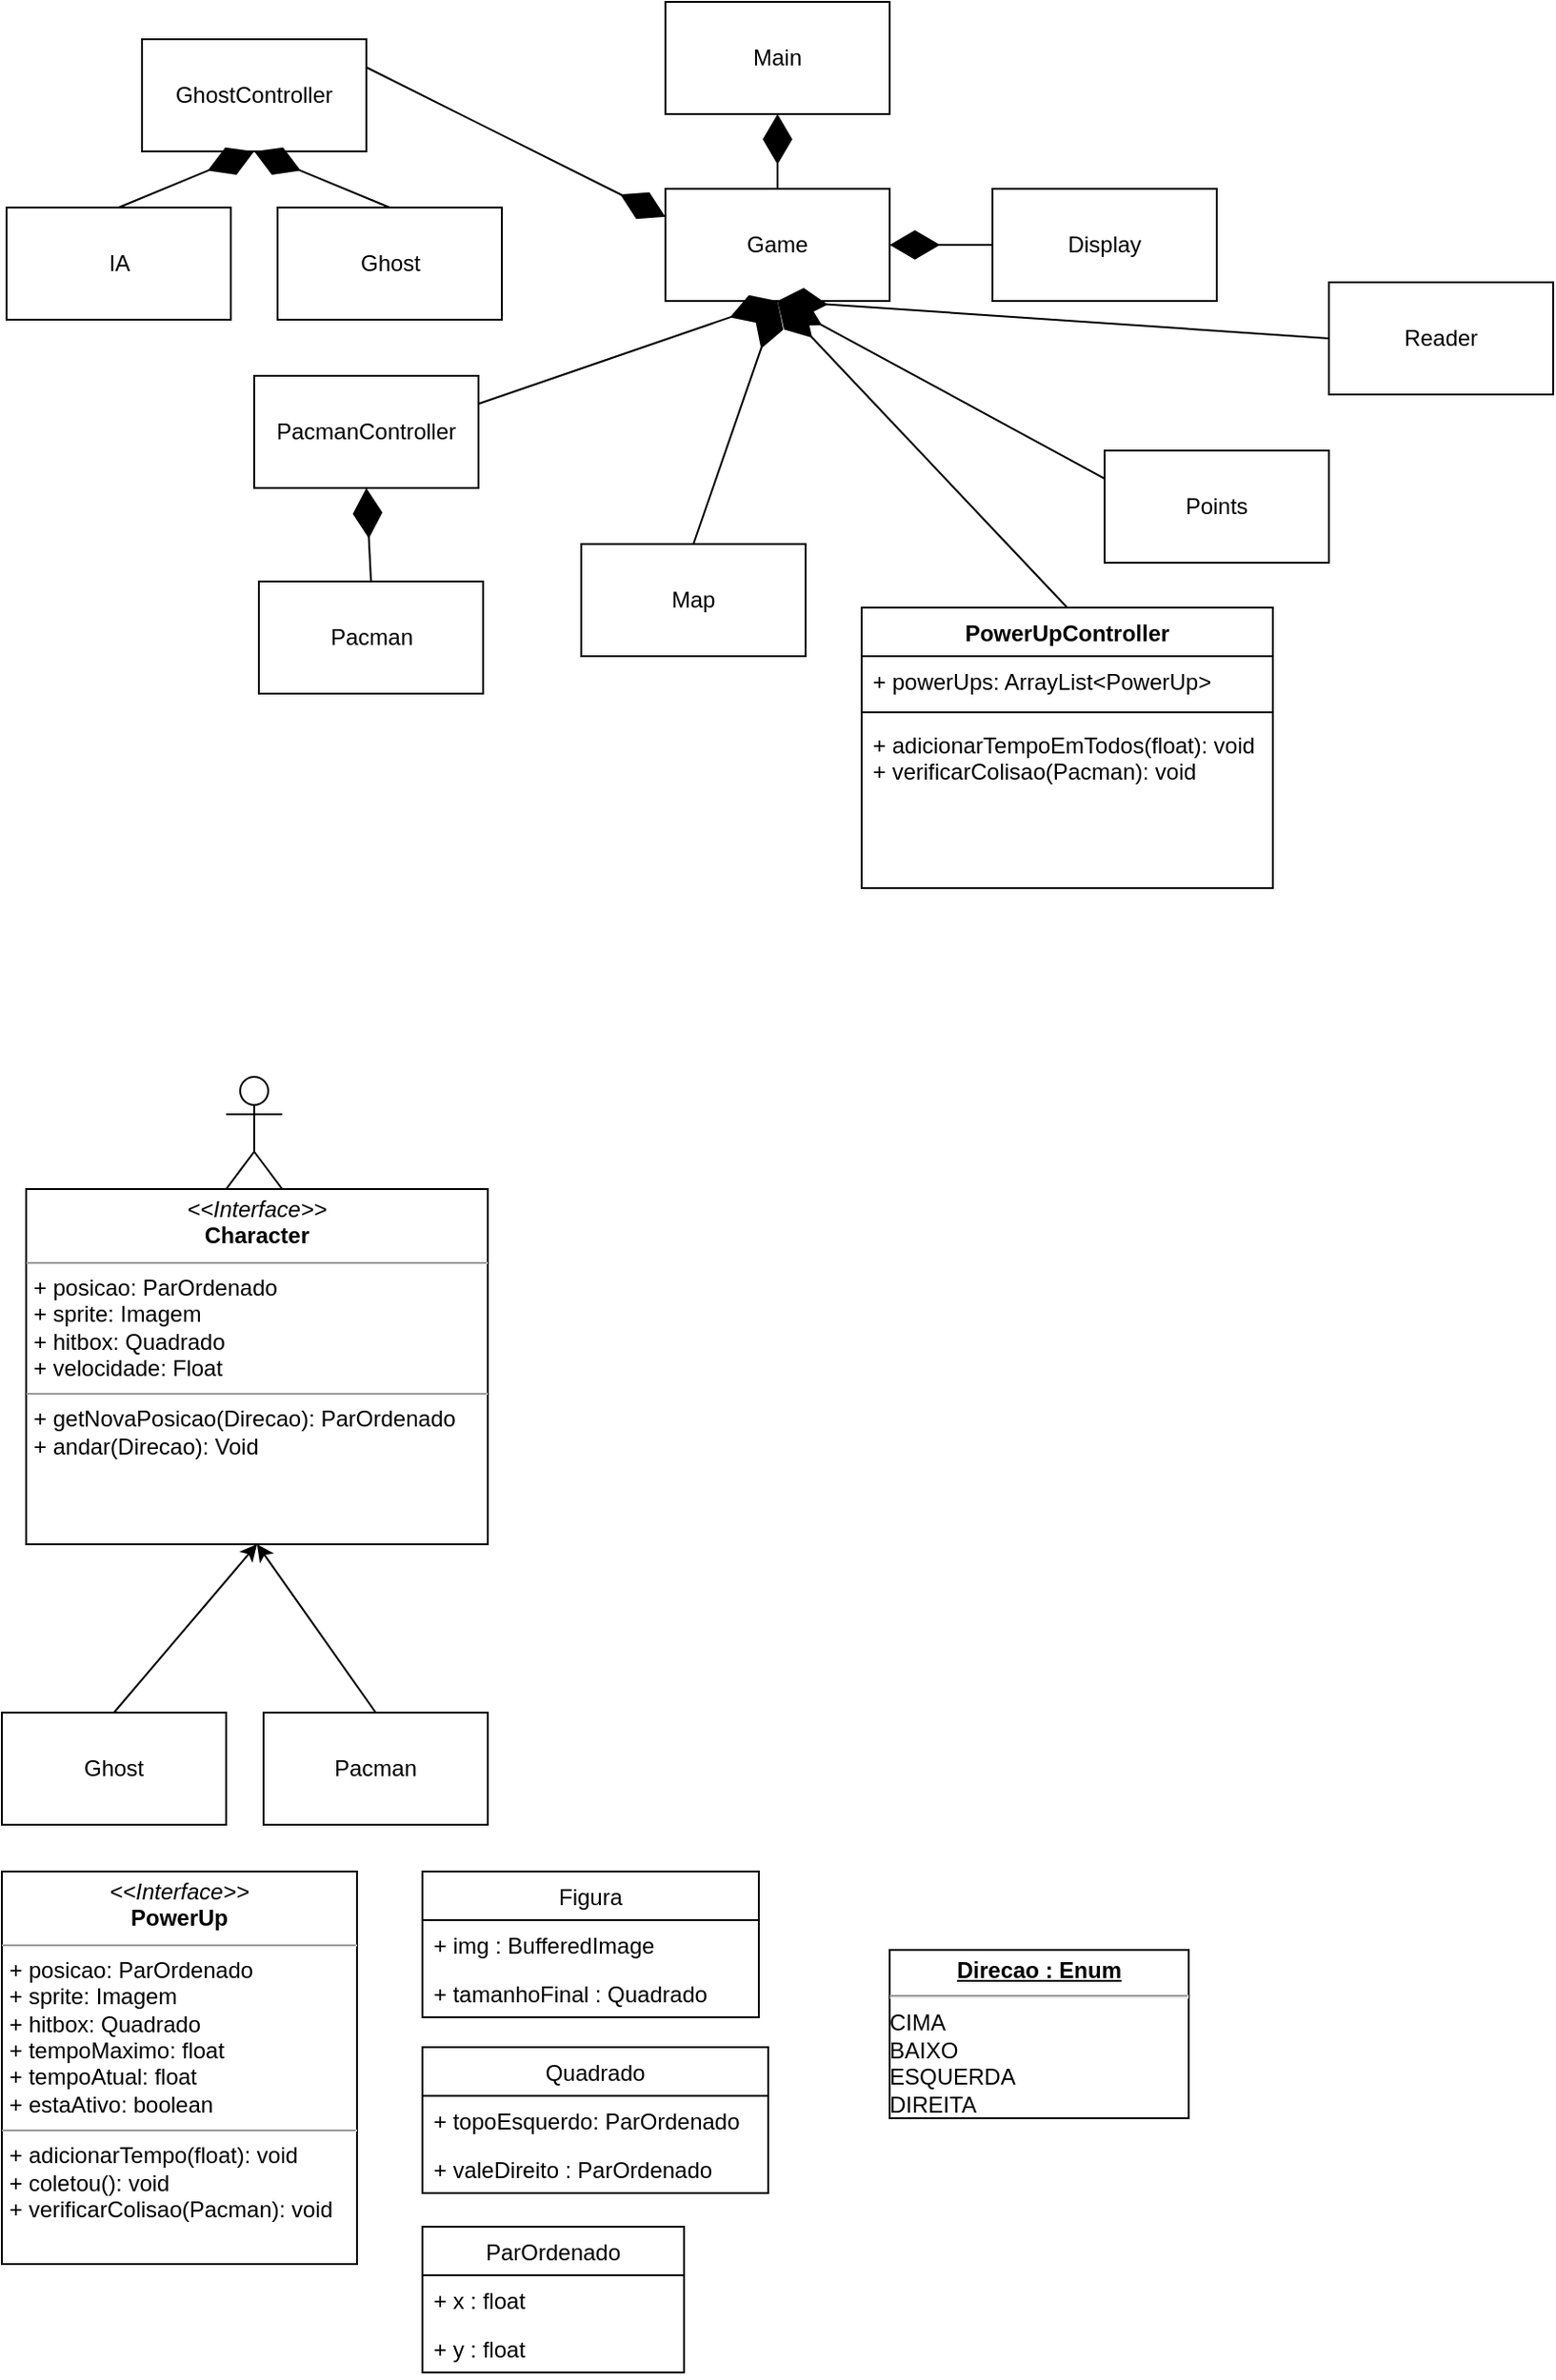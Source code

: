 <mxfile version="10.7.5" type="device"><diagram id="Ogfq-YznXdDs53CP6E37" name="Page-1"><mxGraphModel dx="1394" dy="769" grid="1" gridSize="10" guides="1" tooltips="1" connect="1" arrows="1" fold="1" page="1" pageScale="1" pageWidth="850" pageHeight="1100" math="0" shadow="0"><root><mxCell id="0"/><mxCell id="1" parent="0"/><mxCell id="SUlPfXmtgXiM6bxua6TC-1" value="&lt;div&gt;Main&lt;/div&gt;" style="rounded=0;whiteSpace=wrap;html=1;" parent="1" vertex="1"><mxGeometry x="365" y="60" width="120" height="60" as="geometry"/></mxCell><mxCell id="SUlPfXmtgXiM6bxua6TC-2" value="Game" style="rounded=0;whiteSpace=wrap;html=1;" parent="1" vertex="1"><mxGeometry x="365" y="160" width="120" height="60" as="geometry"/></mxCell><mxCell id="SUlPfXmtgXiM6bxua6TC-3" value="Display" style="rounded=0;whiteSpace=wrap;html=1;" parent="1" vertex="1"><mxGeometry x="540" y="160" width="120" height="60" as="geometry"/></mxCell><mxCell id="SUlPfXmtgXiM6bxua6TC-6" value="PacmanController" style="rounded=0;whiteSpace=wrap;html=1;" parent="1" vertex="1"><mxGeometry x="145" y="260" width="120" height="60" as="geometry"/></mxCell><mxCell id="SUlPfXmtgXiM6bxua6TC-7" value="GhostController" style="rounded=0;whiteSpace=wrap;html=1;" parent="1" vertex="1"><mxGeometry x="85" y="80" width="120" height="60" as="geometry"/></mxCell><mxCell id="SUlPfXmtgXiM6bxua6TC-9" value="Map" style="rounded=0;whiteSpace=wrap;html=1;" parent="1" vertex="1"><mxGeometry x="320" y="350" width="120" height="60" as="geometry"/></mxCell><mxCell id="SUlPfXmtgXiM6bxua6TC-11" value="&lt;div&gt;Points&lt;/div&gt;" style="rounded=0;whiteSpace=wrap;html=1;" parent="1" vertex="1"><mxGeometry x="600" y="300" width="120" height="60" as="geometry"/></mxCell><mxCell id="SUlPfXmtgXiM6bxua6TC-16" value="Pacman" style="rounded=0;whiteSpace=wrap;html=1;" parent="1" vertex="1"><mxGeometry x="150" y="975" width="120" height="60" as="geometry"/></mxCell><mxCell id="SUlPfXmtgXiM6bxua6TC-17" value="Ghost" style="rounded=0;whiteSpace=wrap;html=1;" parent="1" vertex="1"><mxGeometry x="10" y="975" width="120" height="60" as="geometry"/></mxCell><mxCell id="SUlPfXmtgXiM6bxua6TC-21" value="" style="endArrow=classic;html=1;entryX=0.5;entryY=1;entryDx=0;entryDy=0;exitX=0.5;exitY=0;exitDx=0;exitDy=0;" parent="1" source="SUlPfXmtgXiM6bxua6TC-17" target="SUlPfXmtgXiM6bxua6TC-41" edge="1"><mxGeometry width="50" height="50" relative="1" as="geometry"><mxPoint x="10" y="1105" as="sourcePoint"/><mxPoint x="60" y="1055" as="targetPoint"/></mxGeometry></mxCell><mxCell id="SUlPfXmtgXiM6bxua6TC-22" value="" style="endArrow=classic;html=1;entryX=0.5;entryY=1;entryDx=0;entryDy=0;exitX=0.5;exitY=0;exitDx=0;exitDy=0;" parent="1" source="SUlPfXmtgXiM6bxua6TC-16" target="SUlPfXmtgXiM6bxua6TC-41" edge="1"><mxGeometry width="50" height="50" relative="1" as="geometry"><mxPoint x="80" y="985" as="sourcePoint"/><mxPoint x="150" y="955" as="targetPoint"/></mxGeometry></mxCell><mxCell id="SUlPfXmtgXiM6bxua6TC-23" value="" style="endArrow=diamondThin;endFill=1;endSize=24;html=1;entryX=0.5;entryY=1;entryDx=0;entryDy=0;exitX=0.5;exitY=0;exitDx=0;exitDy=0;" parent="1" source="SUlPfXmtgXiM6bxua6TC-24" target="SUlPfXmtgXiM6bxua6TC-7" edge="1"><mxGeometry width="160" relative="1" as="geometry"><mxPoint x="105" y="220" as="sourcePoint"/><mxPoint x="-55" y="390" as="targetPoint"/></mxGeometry></mxCell><mxCell id="SUlPfXmtgXiM6bxua6TC-24" value="Ghost" style="rounded=0;whiteSpace=wrap;html=1;" parent="1" vertex="1"><mxGeometry x="157.5" y="170" width="120" height="60" as="geometry"/></mxCell><mxCell id="SUlPfXmtgXiM6bxua6TC-25" value="IA" style="rounded=0;whiteSpace=wrap;html=1;" parent="1" vertex="1"><mxGeometry x="12.5" y="170" width="120" height="60" as="geometry"/></mxCell><mxCell id="SUlPfXmtgXiM6bxua6TC-26" value="" style="endArrow=diamondThin;endFill=1;endSize=24;html=1;entryX=0.5;entryY=1;entryDx=0;entryDy=0;exitX=0.5;exitY=0;exitDx=0;exitDy=0;" parent="1" source="SUlPfXmtgXiM6bxua6TC-25" target="SUlPfXmtgXiM6bxua6TC-7" edge="1"><mxGeometry width="160" relative="1" as="geometry"><mxPoint x="-215" y="390" as="sourcePoint"/><mxPoint x="-55" y="390" as="targetPoint"/></mxGeometry></mxCell><mxCell id="SUlPfXmtgXiM6bxua6TC-27" value="" style="endArrow=diamondThin;endFill=1;endSize=24;html=1;entryX=0.5;entryY=1;entryDx=0;entryDy=0;exitX=0.5;exitY=0;exitDx=0;exitDy=0;" parent="1" source="SUlPfXmtgXiM6bxua6TC-30" target="SUlPfXmtgXiM6bxua6TC-6" edge="1"><mxGeometry width="160" relative="1" as="geometry"><mxPoint x="225" y="740" as="sourcePoint"/><mxPoint x="155" y="640" as="targetPoint"/></mxGeometry></mxCell><mxCell id="SUlPfXmtgXiM6bxua6TC-28" value="Reader" style="rounded=0;whiteSpace=wrap;html=1;" parent="1" vertex="1"><mxGeometry x="720" y="210" width="120" height="60" as="geometry"/></mxCell><mxCell id="SUlPfXmtgXiM6bxua6TC-29" value="" style="endArrow=diamondThin;endFill=1;endSize=24;html=1;entryX=0.5;entryY=1;entryDx=0;entryDy=0;exitX=0;exitY=0.5;exitDx=0;exitDy=0;" parent="1" source="SUlPfXmtgXiM6bxua6TC-28" target="SUlPfXmtgXiM6bxua6TC-2" edge="1"><mxGeometry width="160" relative="1" as="geometry"><mxPoint x="15" y="890" as="sourcePoint"/><mxPoint x="375" y="640" as="targetPoint"/></mxGeometry></mxCell><mxCell id="SUlPfXmtgXiM6bxua6TC-30" value="Pacman" style="rounded=0;whiteSpace=wrap;html=1;" parent="1" vertex="1"><mxGeometry x="147.5" y="370" width="120" height="60" as="geometry"/></mxCell><mxCell id="SUlPfXmtgXiM6bxua6TC-31" value="" style="endArrow=diamondThin;endFill=1;endSize=24;html=1;entryX=1;entryY=0.5;entryDx=0;entryDy=0;exitX=0;exitY=0.5;exitDx=0;exitDy=0;" parent="1" source="SUlPfXmtgXiM6bxua6TC-3" target="SUlPfXmtgXiM6bxua6TC-2" edge="1"><mxGeometry width="160" relative="1" as="geometry"><mxPoint x="647.5" y="220" as="sourcePoint"/><mxPoint x="472.5" y="180" as="targetPoint"/></mxGeometry></mxCell><mxCell id="SUlPfXmtgXiM6bxua6TC-32" value="" style="endArrow=diamondThin;endFill=1;endSize=24;html=1;entryX=0.5;entryY=1;entryDx=0;entryDy=0;exitX=0.5;exitY=0;exitDx=0;exitDy=0;" parent="1" source="SUlPfXmtgXiM6bxua6TC-2" target="SUlPfXmtgXiM6bxua6TC-1" edge="1"><mxGeometry width="160" relative="1" as="geometry"><mxPoint x="460" y="140" as="sourcePoint"/><mxPoint x="270" y="159" as="targetPoint"/></mxGeometry></mxCell><mxCell id="SUlPfXmtgXiM6bxua6TC-33" value="" style="endArrow=diamondThin;endFill=1;endSize=24;html=1;entryX=0.5;entryY=1;entryDx=0;entryDy=0;exitX=1;exitY=0.25;exitDx=0;exitDy=0;" parent="1" source="SUlPfXmtgXiM6bxua6TC-6" target="SUlPfXmtgXiM6bxua6TC-2" edge="1"><mxGeometry width="160" relative="1" as="geometry"><mxPoint x="330" y="480" as="sourcePoint"/><mxPoint x="490" y="480" as="targetPoint"/></mxGeometry></mxCell><mxCell id="SUlPfXmtgXiM6bxua6TC-34" value="" style="endArrow=diamondThin;endFill=1;endSize=24;html=1;entryX=0;entryY=0.25;entryDx=0;entryDy=0;exitX=1;exitY=0.25;exitDx=0;exitDy=0;" parent="1" source="SUlPfXmtgXiM6bxua6TC-7" target="SUlPfXmtgXiM6bxua6TC-2" edge="1"><mxGeometry width="160" relative="1" as="geometry"><mxPoint x="295" y="220" as="sourcePoint"/><mxPoint x="120" y="180" as="targetPoint"/></mxGeometry></mxCell><mxCell id="SUlPfXmtgXiM6bxua6TC-36" value="" style="endArrow=diamondThin;endFill=1;endSize=24;html=1;entryX=0.5;entryY=1;entryDx=0;entryDy=0;exitX=0;exitY=0.25;exitDx=0;exitDy=0;" parent="1" source="SUlPfXmtgXiM6bxua6TC-11" target="SUlPfXmtgXiM6bxua6TC-2" edge="1"><mxGeometry width="160" relative="1" as="geometry"><mxPoint x="730" y="250" as="sourcePoint"/><mxPoint x="435" y="230" as="targetPoint"/></mxGeometry></mxCell><mxCell id="SUlPfXmtgXiM6bxua6TC-37" value="" style="endArrow=diamondThin;endFill=1;endSize=24;html=1;entryX=0.5;entryY=1;entryDx=0;entryDy=0;exitX=0.5;exitY=0;exitDx=0;exitDy=0;" parent="1" source="e_5eQJ-RGEBsAj52RByv-15" target="SUlPfXmtgXiM6bxua6TC-2" edge="1"><mxGeometry width="160" relative="1" as="geometry"><mxPoint x="730" y="315" as="sourcePoint"/><mxPoint x="435" y="230" as="targetPoint"/></mxGeometry></mxCell><mxCell id="SUlPfXmtgXiM6bxua6TC-38" value="" style="endArrow=diamondThin;endFill=1;endSize=24;html=1;exitX=0.5;exitY=0;exitDx=0;exitDy=0;entryX=0.5;entryY=1;entryDx=0;entryDy=0;" parent="1" source="SUlPfXmtgXiM6bxua6TC-9" target="SUlPfXmtgXiM6bxua6TC-2" edge="1"><mxGeometry width="160" relative="1" as="geometry"><mxPoint x="310" y="350" as="sourcePoint"/><mxPoint x="430" y="225" as="targetPoint"/></mxGeometry></mxCell><mxCell id="SUlPfXmtgXiM6bxua6TC-40" value="Actor" style="shape=umlActor;verticalLabelPosition=bottom;labelBackgroundColor=#ffffff;verticalAlign=top;html=1;" parent="1" vertex="1"><mxGeometry x="130" y="635" width="30" height="60" as="geometry"/></mxCell><mxCell id="SUlPfXmtgXiM6bxua6TC-41" value="&lt;p style=&quot;margin: 0px ; margin-top: 4px ; text-align: center&quot;&gt;&lt;i&gt;&amp;lt;&amp;lt;Interface&amp;gt;&amp;gt;&lt;/i&gt;&lt;br&gt;&lt;b&gt;Character&lt;/b&gt;&lt;/p&gt;&lt;hr size=&quot;1&quot;&gt;&lt;p style=&quot;margin: 0px ; margin-left: 4px&quot;&gt;+ posicao: ParOrdenado&lt;br&gt;+ sprite: Imagem&lt;/p&gt;&lt;p style=&quot;margin: 0px ; margin-left: 4px&quot;&gt;+ hitbox: Quadrado&lt;/p&gt;&lt;p style=&quot;margin: 0px ; margin-left: 4px&quot;&gt;+ velocidade: Float&lt;br&gt;&lt;/p&gt;&lt;hr size=&quot;1&quot;&gt;&lt;p style=&quot;margin: 0px ; margin-left: 4px&quot;&gt;+ getNovaPosicao(Direcao): ParOrdenado&lt;br&gt;&lt;/p&gt;&lt;p style=&quot;margin: 0px ; margin-left: 4px&quot;&gt;+ andar(Direcao): Void&lt;/p&gt;" style="verticalAlign=top;align=left;overflow=fill;fontSize=12;fontFamily=Helvetica;html=1;" parent="1" vertex="1"><mxGeometry x="23" y="695" width="247" height="190" as="geometry"/></mxCell><mxCell id="e_5eQJ-RGEBsAj52RByv-1" value="Figura" style="swimlane;fontStyle=0;childLayout=stackLayout;horizontal=1;startSize=26;fillColor=none;horizontalStack=0;resizeParent=1;resizeParentMax=0;resizeLast=0;collapsible=1;marginBottom=0;" vertex="1" parent="1"><mxGeometry x="235" y="1060" width="180" height="78" as="geometry"/></mxCell><mxCell id="e_5eQJ-RGEBsAj52RByv-2" value="+ img : BufferedImage" style="text;strokeColor=none;fillColor=none;align=left;verticalAlign=top;spacingLeft=4;spacingRight=4;overflow=hidden;rotatable=0;points=[[0,0.5],[1,0.5]];portConstraint=eastwest;" vertex="1" parent="e_5eQJ-RGEBsAj52RByv-1"><mxGeometry y="26" width="180" height="26" as="geometry"/></mxCell><mxCell id="e_5eQJ-RGEBsAj52RByv-4" value="+ tamanhoFinal : Quadrado" style="text;strokeColor=none;fillColor=none;align=left;verticalAlign=top;spacingLeft=4;spacingRight=4;overflow=hidden;rotatable=0;points=[[0,0.5],[1,0.5]];portConstraint=eastwest;" vertex="1" parent="e_5eQJ-RGEBsAj52RByv-1"><mxGeometry y="52" width="180" height="26" as="geometry"/></mxCell><mxCell id="e_5eQJ-RGEBsAj52RByv-5" value="&lt;p style=&quot;margin: 0px ; margin-top: 4px ; text-align: center ; text-decoration: underline&quot;&gt;&lt;b&gt;Direcao : Enum&lt;br&gt;&lt;/b&gt;&lt;/p&gt;&lt;hr&gt;&lt;div&gt;CIMA&lt;/div&gt;&lt;div&gt;BAIXO&lt;/div&gt;&lt;div&gt;ESQUERDA&lt;/div&gt;&lt;div&gt;DIREITA&lt;br&gt;&lt;/div&gt;" style="verticalAlign=top;align=left;overflow=fill;fontSize=12;fontFamily=Helvetica;html=1;" vertex="1" parent="1"><mxGeometry x="485" y="1102" width="160" height="90" as="geometry"/></mxCell><mxCell id="e_5eQJ-RGEBsAj52RByv-6" value="ParOrdenado" style="swimlane;fontStyle=0;childLayout=stackLayout;horizontal=1;startSize=26;fillColor=none;horizontalStack=0;resizeParent=1;resizeParentMax=0;resizeLast=0;collapsible=1;marginBottom=0;" vertex="1" parent="1"><mxGeometry x="235" y="1250" width="140" height="78" as="geometry"/></mxCell><mxCell id="e_5eQJ-RGEBsAj52RByv-7" value="+ x : float" style="text;strokeColor=none;fillColor=none;align=left;verticalAlign=top;spacingLeft=4;spacingRight=4;overflow=hidden;rotatable=0;points=[[0,0.5],[1,0.5]];portConstraint=eastwest;" vertex="1" parent="e_5eQJ-RGEBsAj52RByv-6"><mxGeometry y="26" width="140" height="26" as="geometry"/></mxCell><mxCell id="e_5eQJ-RGEBsAj52RByv-8" value="+ y : float" style="text;strokeColor=none;fillColor=none;align=left;verticalAlign=top;spacingLeft=4;spacingRight=4;overflow=hidden;rotatable=0;points=[[0,0.5],[1,0.5]];portConstraint=eastwest;" vertex="1" parent="e_5eQJ-RGEBsAj52RByv-6"><mxGeometry y="52" width="140" height="26" as="geometry"/></mxCell><mxCell id="e_5eQJ-RGEBsAj52RByv-10" value="Quadrado" style="swimlane;fontStyle=0;childLayout=stackLayout;horizontal=1;startSize=26;fillColor=none;horizontalStack=0;resizeParent=1;resizeParentMax=0;resizeLast=0;collapsible=1;marginBottom=0;" vertex="1" parent="1"><mxGeometry x="235" y="1154" width="185" height="78" as="geometry"/></mxCell><mxCell id="e_5eQJ-RGEBsAj52RByv-11" value="+ topoEsquerdo: ParOrdenado" style="text;strokeColor=none;fillColor=none;align=left;verticalAlign=top;spacingLeft=4;spacingRight=4;overflow=hidden;rotatable=0;points=[[0,0.5],[1,0.5]];portConstraint=eastwest;" vertex="1" parent="e_5eQJ-RGEBsAj52RByv-10"><mxGeometry y="26" width="185" height="26" as="geometry"/></mxCell><mxCell id="e_5eQJ-RGEBsAj52RByv-12" value="+ valeDireito : ParOrdenado" style="text;strokeColor=none;fillColor=none;align=left;verticalAlign=top;spacingLeft=4;spacingRight=4;overflow=hidden;rotatable=0;points=[[0,0.5],[1,0.5]];portConstraint=eastwest;" vertex="1" parent="e_5eQJ-RGEBsAj52RByv-10"><mxGeometry y="52" width="185" height="26" as="geometry"/></mxCell><mxCell id="e_5eQJ-RGEBsAj52RByv-14" value="&lt;p style=&quot;margin: 0px ; margin-top: 4px ; text-align: center&quot;&gt;&lt;i&gt;&amp;lt;&amp;lt;Interface&amp;gt;&amp;gt;&lt;/i&gt;&lt;br&gt;&lt;b&gt;PowerUp&lt;/b&gt;&lt;/p&gt;&lt;hr size=&quot;1&quot;&gt;&lt;p style=&quot;margin: 0px ; margin-left: 4px&quot;&gt;+ posicao: ParOrdenado&lt;br&gt;+ sprite: Imagem&lt;/p&gt;&lt;p style=&quot;margin: 0px ; margin-left: 4px&quot;&gt;+ hitbox: Quadrado&lt;/p&gt;&lt;p style=&quot;margin: 0px ; margin-left: 4px&quot;&gt;+ tempoMaximo: float&lt;/p&gt;&lt;p style=&quot;margin: 0px ; margin-left: 4px&quot;&gt;+ tempoAtual: float&lt;/p&gt;&lt;p style=&quot;margin: 0px ; margin-left: 4px&quot;&gt;+ estaAtivo: boolean&lt;br&gt;&lt;/p&gt;&lt;hr size=&quot;1&quot;&gt;&lt;p style=&quot;margin: 0px ; margin-left: 4px&quot;&gt;+ adicionarTempo(float): void&lt;br&gt;+ coletou(): void&lt;/p&gt;&lt;p style=&quot;margin: 0px ; margin-left: 4px&quot;&gt;+ verificarColisao(Pacman): void&lt;br&gt;&lt;/p&gt;" style="verticalAlign=top;align=left;overflow=fill;fontSize=12;fontFamily=Helvetica;html=1;" vertex="1" parent="1"><mxGeometry x="10" y="1060" width="190" height="210" as="geometry"/></mxCell><mxCell id="e_5eQJ-RGEBsAj52RByv-15" value="PowerUpController" style="swimlane;fontStyle=1;align=center;verticalAlign=top;childLayout=stackLayout;horizontal=1;startSize=26;horizontalStack=0;resizeParent=1;resizeParentMax=0;resizeLast=0;collapsible=1;marginBottom=0;" vertex="1" parent="1"><mxGeometry x="470" y="384" width="220" height="150" as="geometry"/></mxCell><mxCell id="e_5eQJ-RGEBsAj52RByv-16" value="+ powerUps: ArrayList&lt;PowerUp&gt;" style="text;strokeColor=none;fillColor=none;align=left;verticalAlign=top;spacingLeft=4;spacingRight=4;overflow=hidden;rotatable=0;points=[[0,0.5],[1,0.5]];portConstraint=eastwest;" vertex="1" parent="e_5eQJ-RGEBsAj52RByv-15"><mxGeometry y="26" width="220" height="26" as="geometry"/></mxCell><mxCell id="e_5eQJ-RGEBsAj52RByv-17" value="" style="line;strokeWidth=1;fillColor=none;align=left;verticalAlign=middle;spacingTop=-1;spacingLeft=3;spacingRight=3;rotatable=0;labelPosition=right;points=[];portConstraint=eastwest;" vertex="1" parent="e_5eQJ-RGEBsAj52RByv-15"><mxGeometry y="52" width="220" height="8" as="geometry"/></mxCell><mxCell id="e_5eQJ-RGEBsAj52RByv-18" value="+ adicionarTempoEmTodos(float): void&#xA;+ verificarColisao(Pacman): void" style="text;strokeColor=none;fillColor=none;align=left;verticalAlign=top;spacingLeft=4;spacingRight=4;overflow=hidden;rotatable=0;points=[[0,0.5],[1,0.5]];portConstraint=eastwest;" vertex="1" parent="e_5eQJ-RGEBsAj52RByv-15"><mxGeometry y="60" width="220" height="90" as="geometry"/></mxCell></root></mxGraphModel></diagram></mxfile>